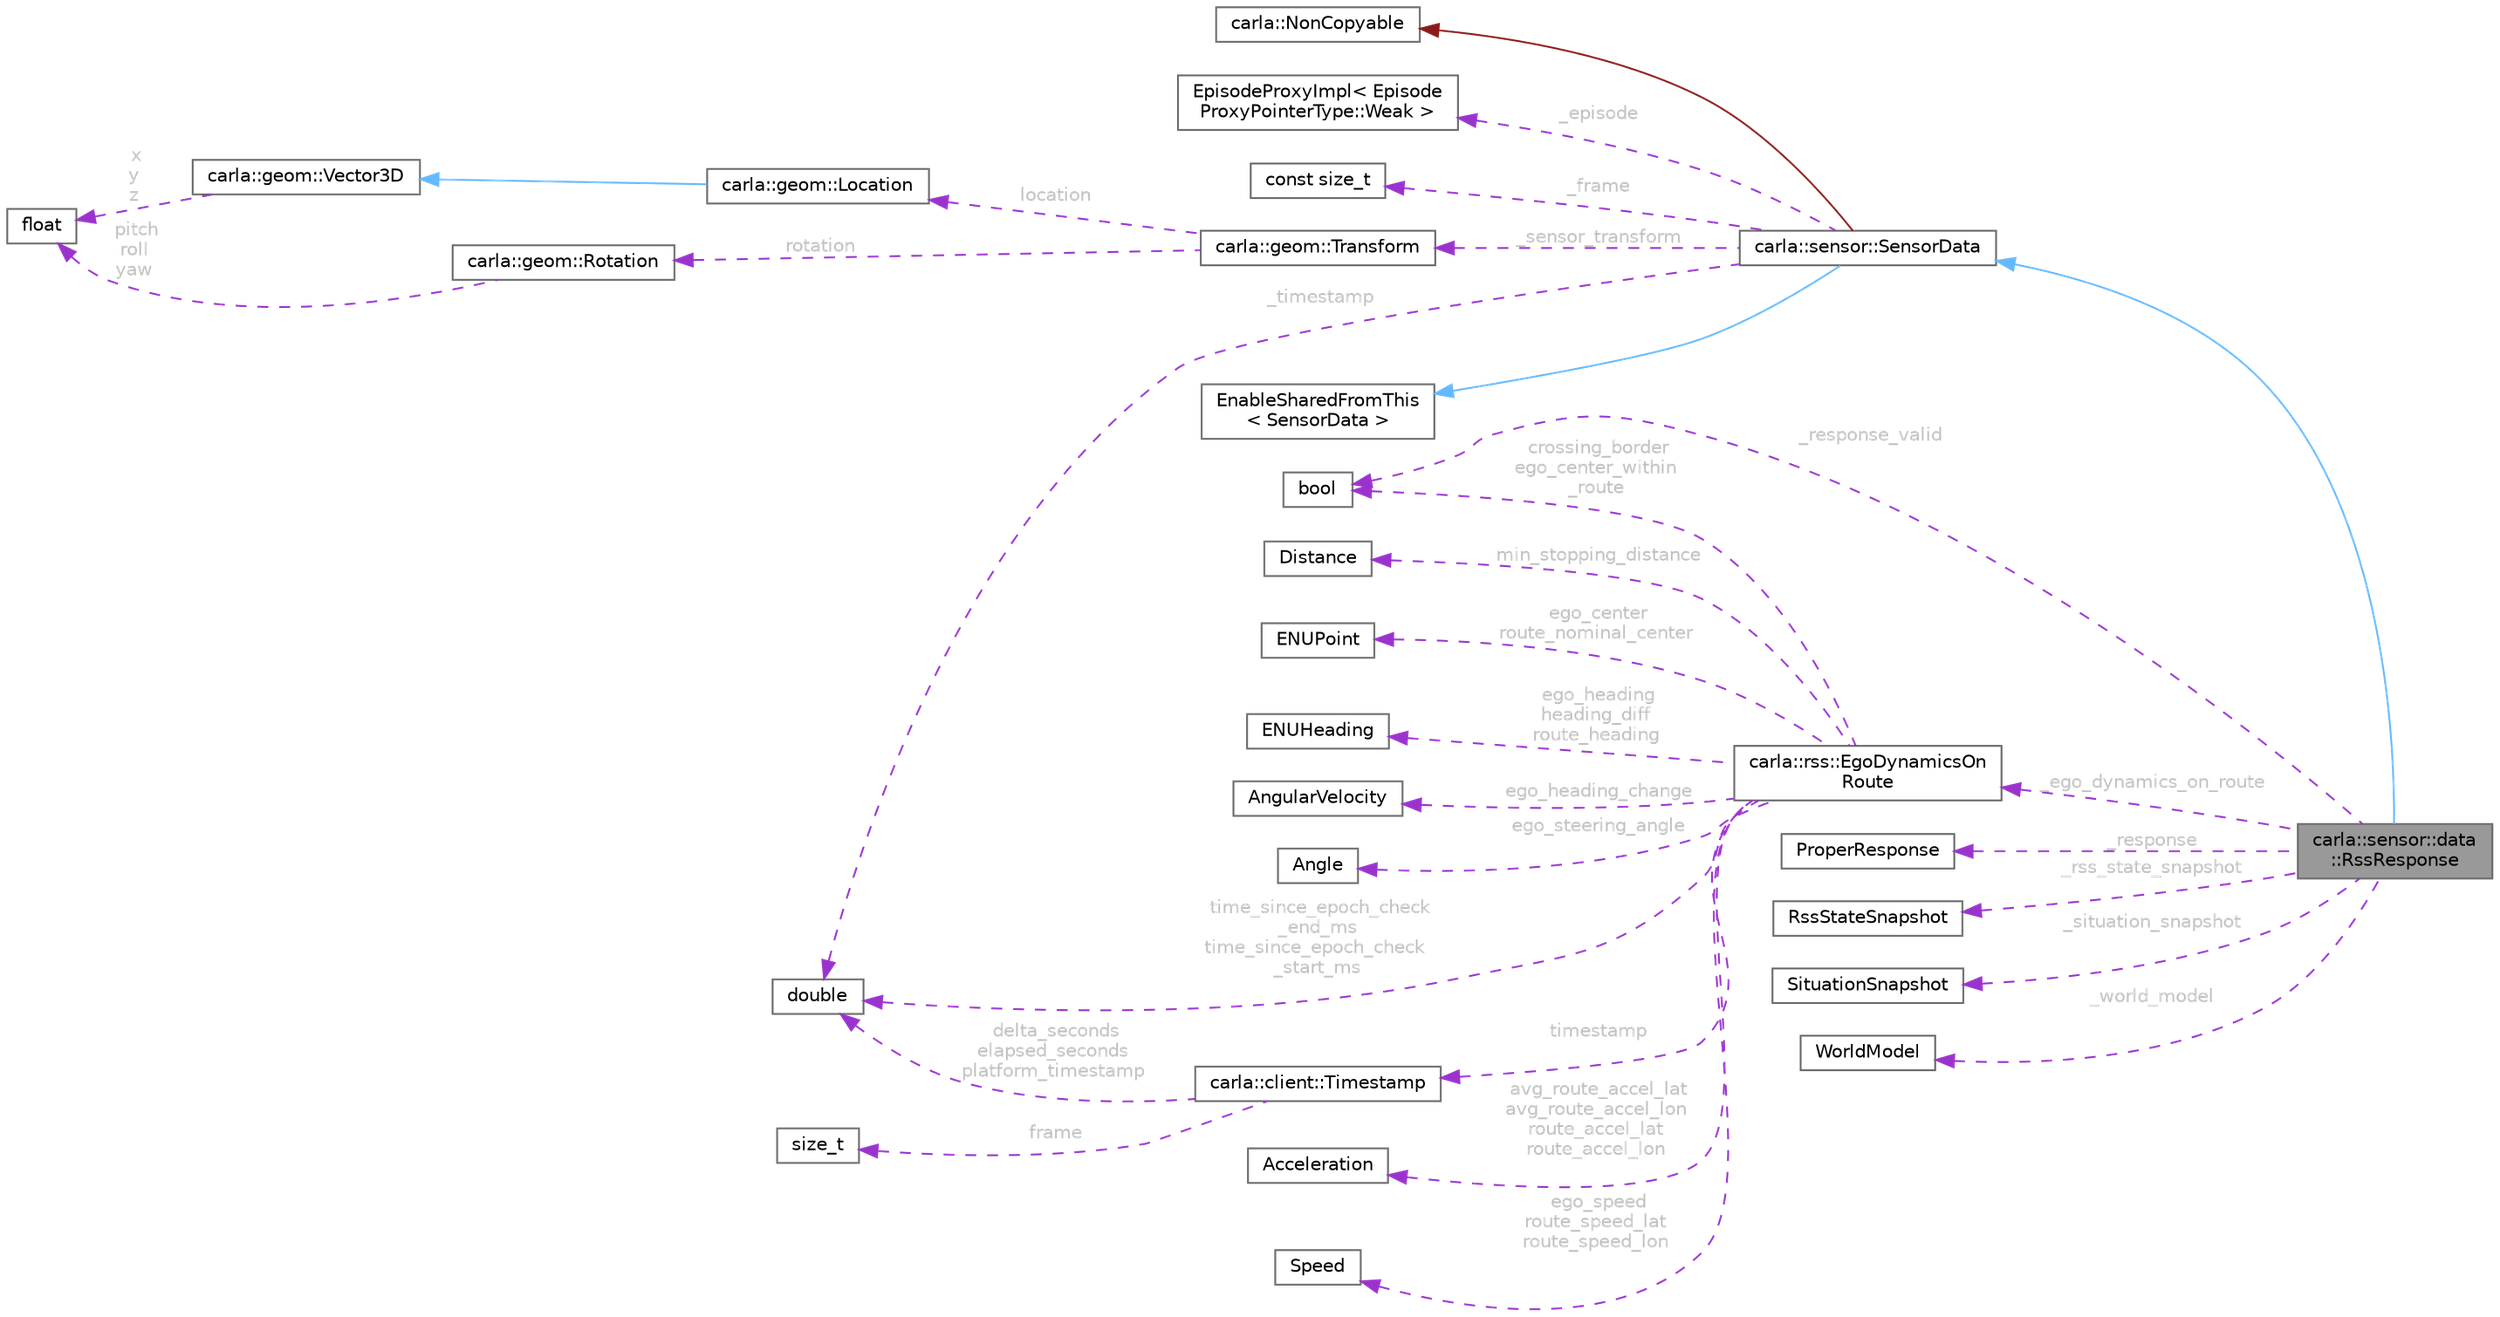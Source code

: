 digraph "carla::sensor::data::RssResponse"
{
 // INTERACTIVE_SVG=YES
 // LATEX_PDF_SIZE
  bgcolor="transparent";
  edge [fontname=Helvetica,fontsize=10,labelfontname=Helvetica,labelfontsize=10];
  node [fontname=Helvetica,fontsize=10,shape=box,height=0.2,width=0.4];
  rankdir="LR";
  Node1 [id="Node000001",label="carla::sensor::data\l::RssResponse",height=0.2,width=0.4,color="gray40", fillcolor="grey60", style="filled", fontcolor="black",tooltip="A RSS Response"];
  Node2 -> Node1 [id="edge1_Node000001_Node000002",dir="back",color="steelblue1",style="solid",tooltip=" "];
  Node2 [id="Node000002",label="carla::sensor::SensorData",height=0.2,width=0.4,color="gray40", fillcolor="white", style="filled",URL="$df/d8c/classcarla_1_1sensor_1_1SensorData.html",tooltip="Base class for all the objects containing data generated by a sensor."];
  Node3 -> Node2 [id="edge2_Node000002_Node000003",dir="back",color="steelblue1",style="solid",tooltip=" "];
  Node3 [id="Node000003",label="EnableSharedFromThis\l\< SensorData \>",height=0.2,width=0.4,color="gray40", fillcolor="white", style="filled",URL="$da/d05/classEnableSharedFromThis.html",tooltip=" "];
  Node4 -> Node2 [id="edge3_Node000002_Node000004",dir="back",color="firebrick4",style="solid",tooltip=" "];
  Node4 [id="Node000004",label="carla::NonCopyable",height=0.2,width=0.4,color="gray40", fillcolor="white", style="filled",URL="$d4/d8b/classcarla_1_1NonCopyable.html",tooltip="Inherit (privately) to suppress copy/move construction and assignment."];
  Node5 -> Node2 [id="edge4_Node000002_Node000005",dir="back",color="darkorchid3",style="dashed",tooltip=" ",label=" _episode",fontcolor="grey" ];
  Node5 [id="Node000005",label="EpisodeProxyImpl\< Episode\lProxyPointerType::Weak \>",height=0.2,width=0.4,color="gray40", fillcolor="white", style="filled",tooltip=" "];
  Node6 -> Node2 [id="edge5_Node000002_Node000006",dir="back",color="darkorchid3",style="dashed",tooltip=" ",label=" _frame",fontcolor="grey" ];
  Node6 [id="Node000006",label="const size_t",height=0.2,width=0.4,color="gray40", fillcolor="white", style="filled",tooltip=" "];
  Node7 -> Node2 [id="edge6_Node000002_Node000007",dir="back",color="darkorchid3",style="dashed",tooltip=" ",label=" _timestamp",fontcolor="grey" ];
  Node7 [id="Node000007",label="double",height=0.2,width=0.4,color="gray40", fillcolor="white", style="filled",tooltip=" "];
  Node8 -> Node2 [id="edge7_Node000002_Node000008",dir="back",color="darkorchid3",style="dashed",tooltip=" ",label=" _sensor_transform",fontcolor="grey" ];
  Node8 [id="Node000008",label="carla::geom::Transform",height=0.2,width=0.4,color="gray40", fillcolor="white", style="filled",URL="$de/da4/classcarla_1_1geom_1_1Transform.html",tooltip=" "];
  Node9 -> Node8 [id="edge8_Node000008_Node000009",dir="back",color="darkorchid3",style="dashed",tooltip=" ",label=" location",fontcolor="grey" ];
  Node9 [id="Node000009",label="carla::geom::Location",height=0.2,width=0.4,color="gray40", fillcolor="white", style="filled",URL="$de/d23/classcarla_1_1geom_1_1Location.html",tooltip=" "];
  Node10 -> Node9 [id="edge9_Node000009_Node000010",dir="back",color="steelblue1",style="solid",tooltip=" "];
  Node10 [id="Node000010",label="carla::geom::Vector3D",height=0.2,width=0.4,color="gray40", fillcolor="white", style="filled",URL="$d9/dfe/classcarla_1_1geom_1_1Vector3D.html",tooltip=" "];
  Node11 -> Node10 [id="edge10_Node000010_Node000011",dir="back",color="darkorchid3",style="dashed",tooltip=" ",label=" x\ny\nz",fontcolor="grey" ];
  Node11 [id="Node000011",label="float",height=0.2,width=0.4,color="gray40", fillcolor="white", style="filled",tooltip=" "];
  Node12 -> Node8 [id="edge11_Node000008_Node000012",dir="back",color="darkorchid3",style="dashed",tooltip=" ",label=" rotation",fontcolor="grey" ];
  Node12 [id="Node000012",label="carla::geom::Rotation",height=0.2,width=0.4,color="gray40", fillcolor="white", style="filled",URL="$d8/dba/classcarla_1_1geom_1_1Rotation.html",tooltip=" "];
  Node11 -> Node12 [id="edge12_Node000012_Node000011",dir="back",color="darkorchid3",style="dashed",tooltip=" ",label=" pitch\nroll\nyaw",fontcolor="grey" ];
  Node13 -> Node1 [id="edge13_Node000001_Node000013",dir="back",color="darkorchid3",style="dashed",tooltip=" ",label=" _response_valid",fontcolor="grey" ];
  Node13 [id="Node000013",label="bool",height=0.2,width=0.4,color="gray40", fillcolor="white", style="filled",tooltip=" "];
  Node14 -> Node1 [id="edge14_Node000001_Node000014",dir="back",color="darkorchid3",style="dashed",tooltip=" ",label=" _response",fontcolor="grey" ];
  Node14 [id="Node000014",label="ProperResponse",height=0.2,width=0.4,color="gray40", fillcolor="white", style="filled",tooltip=" "];
  Node15 -> Node1 [id="edge15_Node000001_Node000015",dir="back",color="darkorchid3",style="dashed",tooltip=" ",label=" _rss_state_snapshot",fontcolor="grey" ];
  Node15 [id="Node000015",label="RssStateSnapshot",height=0.2,width=0.4,color="gray40", fillcolor="white", style="filled",tooltip=" "];
  Node16 -> Node1 [id="edge16_Node000001_Node000016",dir="back",color="darkorchid3",style="dashed",tooltip=" ",label=" _situation_snapshot",fontcolor="grey" ];
  Node16 [id="Node000016",label="SituationSnapshot",height=0.2,width=0.4,color="gray40", fillcolor="white", style="filled",tooltip=" "];
  Node17 -> Node1 [id="edge17_Node000001_Node000017",dir="back",color="darkorchid3",style="dashed",tooltip=" ",label=" _world_model",fontcolor="grey" ];
  Node17 [id="Node000017",label="WorldModel",height=0.2,width=0.4,color="gray40", fillcolor="white", style="filled",tooltip=" "];
  Node18 -> Node1 [id="edge18_Node000001_Node000018",dir="back",color="darkorchid3",style="dashed",tooltip=" ",label=" _ego_dynamics_on_route",fontcolor="grey" ];
  Node18 [id="Node000018",label="carla::rss::EgoDynamicsOn\lRoute",height=0.2,width=0.4,color="gray40", fillcolor="white", style="filled",URL="$d1/d1b/structcarla_1_1rss_1_1EgoDynamicsOnRoute.html",tooltip="struct defining the ego vehicles current dynamics in respect to the current route"];
  Node19 -> Node18 [id="edge19_Node000018_Node000019",dir="back",color="darkorchid3",style="dashed",tooltip=" ",label=" timestamp",fontcolor="grey" ];
  Node19 [id="Node000019",label="carla::client::Timestamp",height=0.2,width=0.4,color="gray40", fillcolor="white", style="filled",URL="$df/d2c/classcarla_1_1client_1_1Timestamp.html",tooltip=" "];
  Node20 -> Node19 [id="edge20_Node000019_Node000020",dir="back",color="darkorchid3",style="dashed",tooltip=" ",label=" frame",fontcolor="grey" ];
  Node20 [id="Node000020",label="size_t",height=0.2,width=0.4,color="gray40", fillcolor="white", style="filled",tooltip=" "];
  Node7 -> Node19 [id="edge21_Node000019_Node000007",dir="back",color="darkorchid3",style="dashed",tooltip=" ",label=" delta_seconds\nelapsed_seconds\nplatform_timestamp",fontcolor="grey" ];
  Node7 -> Node18 [id="edge22_Node000018_Node000007",dir="back",color="darkorchid3",style="dashed",tooltip=" ",label=" time_since_epoch_check\l_end_ms\ntime_since_epoch_check\l_start_ms",fontcolor="grey" ];
  Node21 -> Node18 [id="edge23_Node000018_Node000021",dir="back",color="darkorchid3",style="dashed",tooltip=" ",label=" ego_speed\nroute_speed_lat\nroute_speed_lon",fontcolor="grey" ];
  Node21 [id="Node000021",label="Speed",height=0.2,width=0.4,color="gray40", fillcolor="white", style="filled",tooltip=" "];
  Node22 -> Node18 [id="edge24_Node000018_Node000022",dir="back",color="darkorchid3",style="dashed",tooltip=" ",label=" min_stopping_distance",fontcolor="grey" ];
  Node22 [id="Node000022",label="Distance",height=0.2,width=0.4,color="gray40", fillcolor="white", style="filled",tooltip=" "];
  Node23 -> Node18 [id="edge25_Node000018_Node000023",dir="back",color="darkorchid3",style="dashed",tooltip=" ",label=" ego_center\nroute_nominal_center",fontcolor="grey" ];
  Node23 [id="Node000023",label="ENUPoint",height=0.2,width=0.4,color="gray40", fillcolor="white", style="filled",tooltip=" "];
  Node24 -> Node18 [id="edge26_Node000018_Node000024",dir="back",color="darkorchid3",style="dashed",tooltip=" ",label=" ego_heading\nheading_diff\nroute_heading",fontcolor="grey" ];
  Node24 [id="Node000024",label="ENUHeading",height=0.2,width=0.4,color="gray40", fillcolor="white", style="filled",tooltip=" "];
  Node25 -> Node18 [id="edge27_Node000018_Node000025",dir="back",color="darkorchid3",style="dashed",tooltip=" ",label=" ego_heading_change",fontcolor="grey" ];
  Node25 [id="Node000025",label="AngularVelocity",height=0.2,width=0.4,color="gray40", fillcolor="white", style="filled",tooltip=" "];
  Node26 -> Node18 [id="edge28_Node000018_Node000026",dir="back",color="darkorchid3",style="dashed",tooltip=" ",label=" ego_steering_angle",fontcolor="grey" ];
  Node26 [id="Node000026",label="Angle",height=0.2,width=0.4,color="gray40", fillcolor="white", style="filled",tooltip=" "];
  Node13 -> Node18 [id="edge29_Node000018_Node000013",dir="back",color="darkorchid3",style="dashed",tooltip=" ",label=" crossing_border\nego_center_within\l_route",fontcolor="grey" ];
  Node27 -> Node18 [id="edge30_Node000018_Node000027",dir="back",color="darkorchid3",style="dashed",tooltip=" ",label=" avg_route_accel_lat\navg_route_accel_lon\nroute_accel_lat\nroute_accel_lon",fontcolor="grey" ];
  Node27 [id="Node000027",label="Acceleration",height=0.2,width=0.4,color="gray40", fillcolor="white", style="filled",tooltip=" "];
}
